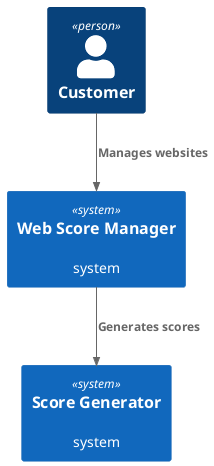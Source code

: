 @startuml C1_Diagram
!include <C4/C4_Container>


Person(user, "Customer", "")
System(website, "Web Score Manager", "system", "")
System(score_generator, "Score Generator", "system")

Rel(user, website, "Manages websites", "")
Rel(website, score_generator, "Generates scores", "")
@enduml